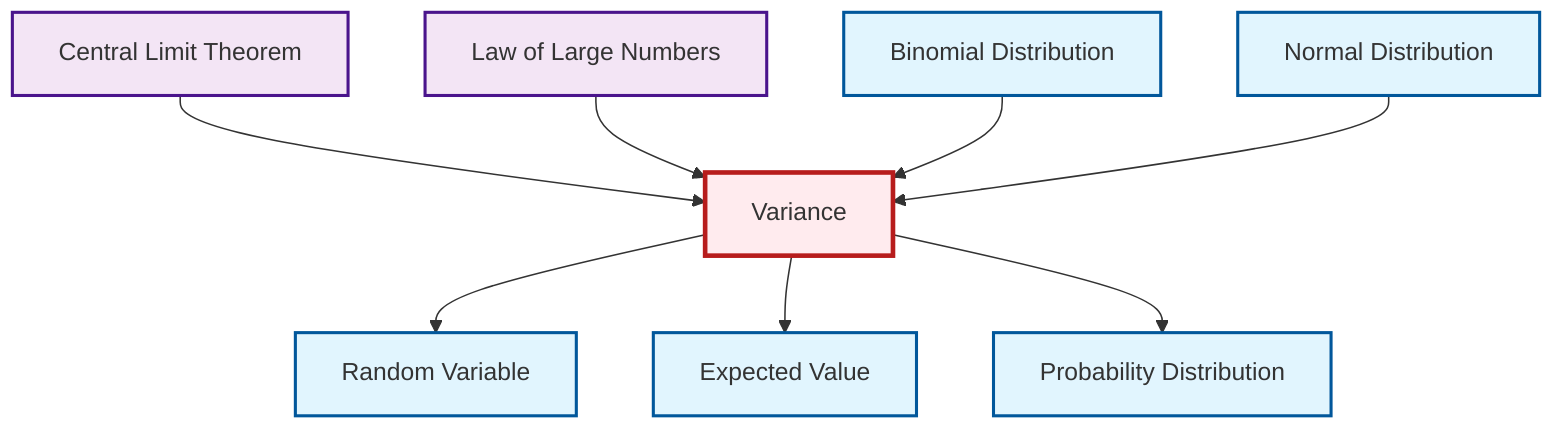graph TD
    classDef definition fill:#e1f5fe,stroke:#01579b,stroke-width:2px
    classDef theorem fill:#f3e5f5,stroke:#4a148c,stroke-width:2px
    classDef axiom fill:#fff3e0,stroke:#e65100,stroke-width:2px
    classDef example fill:#e8f5e9,stroke:#1b5e20,stroke-width:2px
    classDef current fill:#ffebee,stroke:#b71c1c,stroke-width:3px
    def-random-variable["Random Variable"]:::definition
    def-binomial-distribution["Binomial Distribution"]:::definition
    thm-central-limit["Central Limit Theorem"]:::theorem
    def-probability-distribution["Probability Distribution"]:::definition
    thm-law-of-large-numbers["Law of Large Numbers"]:::theorem
    def-variance["Variance"]:::definition
    def-normal-distribution["Normal Distribution"]:::definition
    def-expectation["Expected Value"]:::definition
    thm-central-limit --> def-variance
    thm-law-of-large-numbers --> def-variance
    def-binomial-distribution --> def-variance
    def-variance --> def-random-variable
    def-variance --> def-expectation
    def-normal-distribution --> def-variance
    def-variance --> def-probability-distribution
    class def-variance current